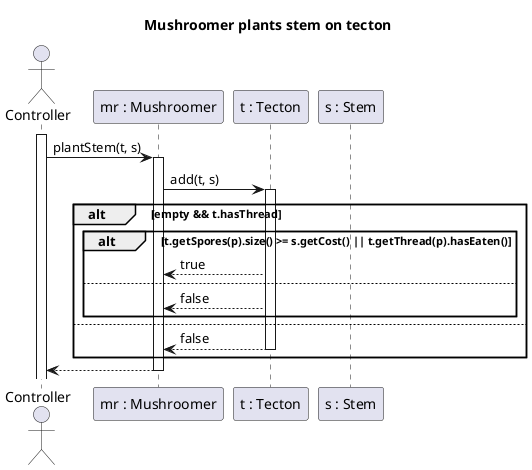 @startuml MushroomerPlantsStemOnTecton
title Mushroomer plants stem on tecton

actor Controller
participant "mr : Mushroomer" as MR
participant "t : Tecton" as T
participant "s : Stem" as S

activate Controller
Controller -> MR : plantStem(t, s)
activate MR

MR -> T : add(t, s)
activate T

alt empty && t.hasThread
alt t.getSpores(p).size() >= s.getCost() || t.getThread(p).hasEaten()
MR <-- T : true
else
MR <-- T : false
end
else
MR <-- T : false
deactivate T
end

MR --> Controller
deactivate MR
@enduml